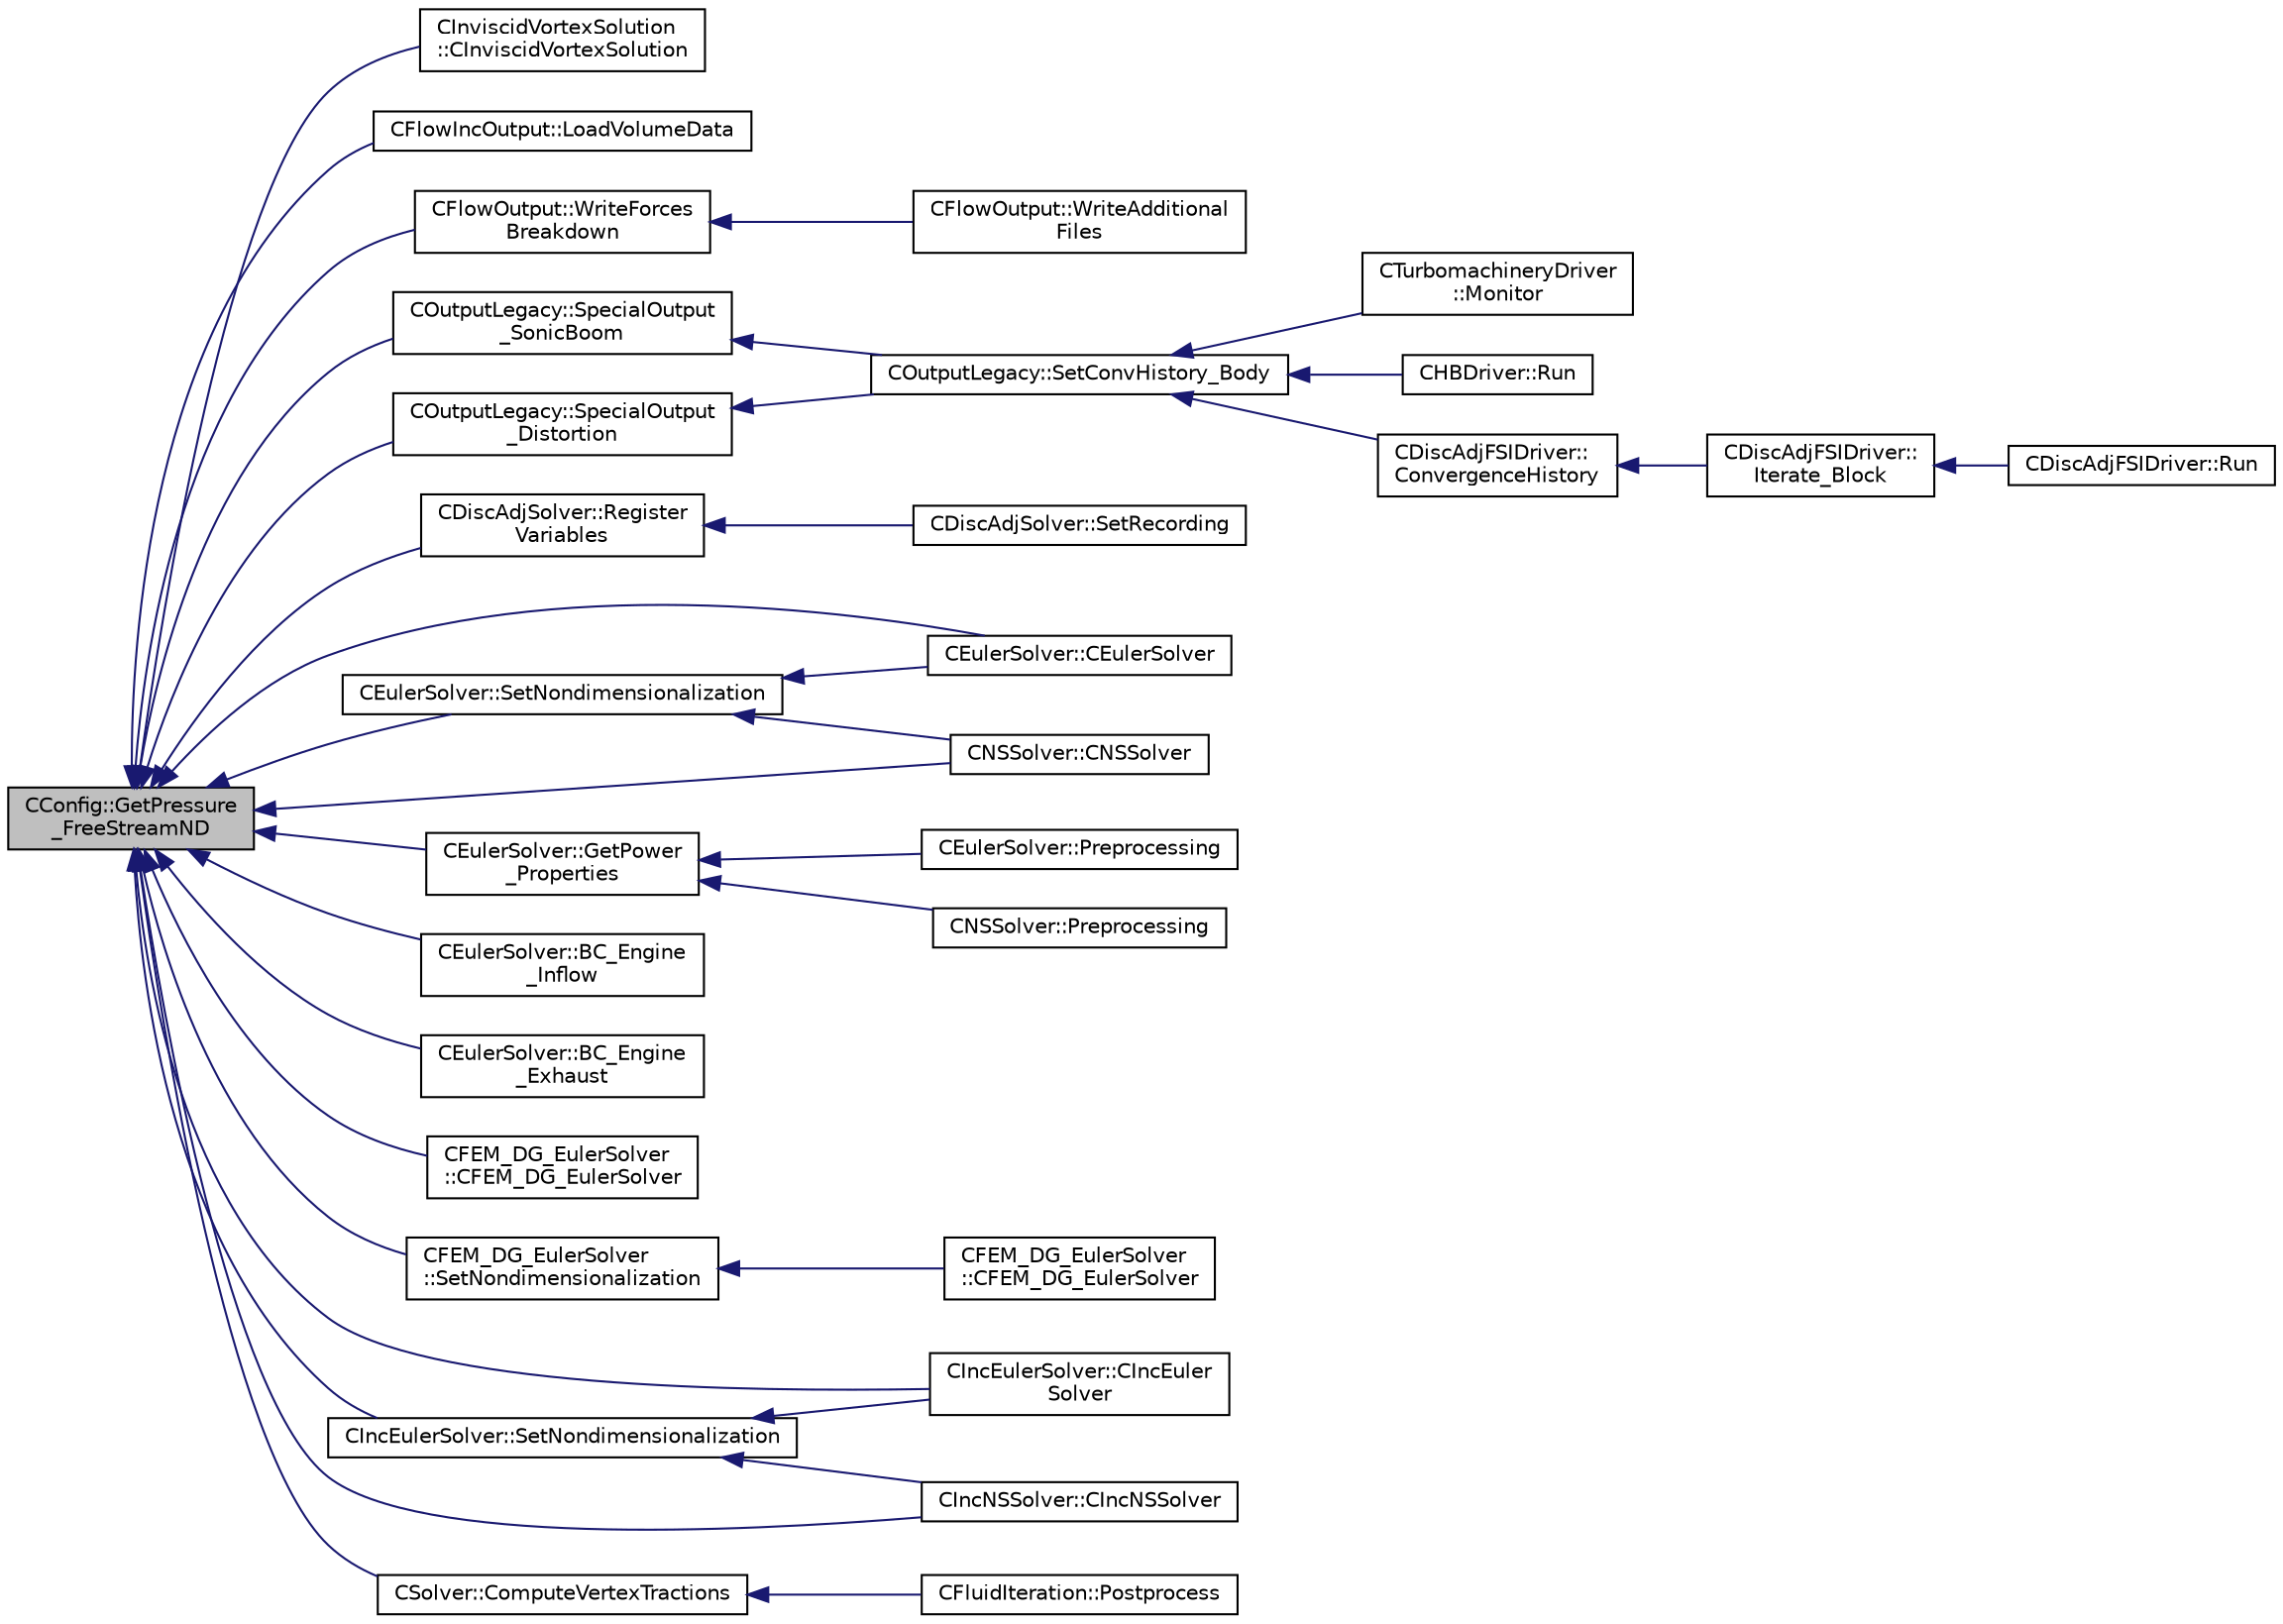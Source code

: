 digraph "CConfig::GetPressure_FreeStreamND"
{
  edge [fontname="Helvetica",fontsize="10",labelfontname="Helvetica",labelfontsize="10"];
  node [fontname="Helvetica",fontsize="10",shape=record];
  rankdir="LR";
  Node10526 [label="CConfig::GetPressure\l_FreeStreamND",height=0.2,width=0.4,color="black", fillcolor="grey75", style="filled", fontcolor="black"];
  Node10526 -> Node10527 [dir="back",color="midnightblue",fontsize="10",style="solid",fontname="Helvetica"];
  Node10527 [label="CInviscidVortexSolution\l::CInviscidVortexSolution",height=0.2,width=0.4,color="black", fillcolor="white", style="filled",URL="$class_c_inviscid_vortex_solution.html#a9fb38c20420c540927889c1769385d74"];
  Node10526 -> Node10528 [dir="back",color="midnightblue",fontsize="10",style="solid",fontname="Helvetica"];
  Node10528 [label="CFlowIncOutput::LoadVolumeData",height=0.2,width=0.4,color="black", fillcolor="white", style="filled",URL="$class_c_flow_inc_output.html#a72e2584bbcbcf7e3a94dae5344953f08",tooltip="Set the values of the volume output fields for a point. "];
  Node10526 -> Node10529 [dir="back",color="midnightblue",fontsize="10",style="solid",fontname="Helvetica"];
  Node10529 [label="CFlowOutput::WriteForces\lBreakdown",height=0.2,width=0.4,color="black", fillcolor="white", style="filled",URL="$class_c_flow_output.html#afacedef2006aa6fcf8c9a312b5f4430c",tooltip="Write the forces breakdown file. "];
  Node10529 -> Node10530 [dir="back",color="midnightblue",fontsize="10",style="solid",fontname="Helvetica"];
  Node10530 [label="CFlowOutput::WriteAdditional\lFiles",height=0.2,width=0.4,color="black", fillcolor="white", style="filled",URL="$class_c_flow_output.html#aaac3fb7b2575967b157c306065ab1ea8",tooltip="Write any additional files defined for the current solver. "];
  Node10526 -> Node10531 [dir="back",color="midnightblue",fontsize="10",style="solid",fontname="Helvetica"];
  Node10531 [label="COutputLegacy::SpecialOutput\l_SonicBoom",height=0.2,width=0.4,color="black", fillcolor="white", style="filled",URL="$class_c_output_legacy.html#a7715a86b070f2dcadd358250e470dac2",tooltip="Writes equivalent area. "];
  Node10531 -> Node10532 [dir="back",color="midnightblue",fontsize="10",style="solid",fontname="Helvetica"];
  Node10532 [label="COutputLegacy::SetConvHistory_Body",height=0.2,width=0.4,color="black", fillcolor="white", style="filled",URL="$class_c_output_legacy.html#a217cc0d778a3828499189a9debee47c6",tooltip="Write the history file and the convergence on the screen for serial computations. ..."];
  Node10532 -> Node10533 [dir="back",color="midnightblue",fontsize="10",style="solid",fontname="Helvetica"];
  Node10533 [label="CTurbomachineryDriver\l::Monitor",height=0.2,width=0.4,color="black", fillcolor="white", style="filled",URL="$class_c_turbomachinery_driver.html#a41d7b50bbacef68eb5436293ebb2da4f",tooltip="Monitor the computation. "];
  Node10532 -> Node10534 [dir="back",color="midnightblue",fontsize="10",style="solid",fontname="Helvetica"];
  Node10534 [label="CHBDriver::Run",height=0.2,width=0.4,color="black", fillcolor="white", style="filled",URL="$class_c_h_b_driver.html#a98c0448a8e0404845ee54e25b62eaea9",tooltip="Run a single iteration of a Harmonic Balance problem. "];
  Node10532 -> Node10535 [dir="back",color="midnightblue",fontsize="10",style="solid",fontname="Helvetica"];
  Node10535 [label="CDiscAdjFSIDriver::\lConvergenceHistory",height=0.2,width=0.4,color="black", fillcolor="white", style="filled",URL="$class_c_disc_adj_f_s_i_driver.html#a139dfa2442613879f2b15f28a09c2bd5",tooltip="Output the convergence history. "];
  Node10535 -> Node10536 [dir="back",color="midnightblue",fontsize="10",style="solid",fontname="Helvetica"];
  Node10536 [label="CDiscAdjFSIDriver::\lIterate_Block",height=0.2,width=0.4,color="black", fillcolor="white", style="filled",URL="$class_c_disc_adj_f_s_i_driver.html#a84949f139fa795b7d34d6ff77e82eb5c",tooltip="Iterate a certain block for adjoint FSI - may be the whole set of variables or independent and subite..."];
  Node10536 -> Node10537 [dir="back",color="midnightblue",fontsize="10",style="solid",fontname="Helvetica"];
  Node10537 [label="CDiscAdjFSIDriver::Run",height=0.2,width=0.4,color="black", fillcolor="white", style="filled",URL="$class_c_disc_adj_f_s_i_driver.html#a2e965d6e9c4dcfc296077cae225cab21",tooltip="Run a Discrete Adjoint iteration for the FSI problem. "];
  Node10526 -> Node10538 [dir="back",color="midnightblue",fontsize="10",style="solid",fontname="Helvetica"];
  Node10538 [label="COutputLegacy::SpecialOutput\l_Distortion",height=0.2,width=0.4,color="black", fillcolor="white", style="filled",URL="$class_c_output_legacy.html#ae4824d60ecd7d71e592f259e8824e0ae",tooltip="Create and write the file with the flow coefficient on the surface. "];
  Node10538 -> Node10532 [dir="back",color="midnightblue",fontsize="10",style="solid",fontname="Helvetica"];
  Node10526 -> Node10539 [dir="back",color="midnightblue",fontsize="10",style="solid",fontname="Helvetica"];
  Node10539 [label="CDiscAdjSolver::Register\lVariables",height=0.2,width=0.4,color="black", fillcolor="white", style="filled",URL="$class_c_disc_adj_solver.html#a46669aa416ef9f487c65db54dfab03ee",tooltip="A virtual member. "];
  Node10539 -> Node10540 [dir="back",color="midnightblue",fontsize="10",style="solid",fontname="Helvetica"];
  Node10540 [label="CDiscAdjSolver::SetRecording",height=0.2,width=0.4,color="black", fillcolor="white", style="filled",URL="$class_c_disc_adj_solver.html#a696214d1de7cabe49792ce047e08b5f4",tooltip="Prepare the solver for a new recording. "];
  Node10526 -> Node10541 [dir="back",color="midnightblue",fontsize="10",style="solid",fontname="Helvetica"];
  Node10541 [label="CEulerSolver::CEulerSolver",height=0.2,width=0.4,color="black", fillcolor="white", style="filled",URL="$class_c_euler_solver.html#ae1e74218b4e943111b100d7ddcbd4db9"];
  Node10526 -> Node10542 [dir="back",color="midnightblue",fontsize="10",style="solid",fontname="Helvetica"];
  Node10542 [label="CEulerSolver::SetNondimensionalization",height=0.2,width=0.4,color="black", fillcolor="white", style="filled",URL="$class_c_euler_solver.html#a1c633d6e77fefb2e76308e2ba0af0c2c",tooltip="Set the solver nondimensionalization. "];
  Node10542 -> Node10541 [dir="back",color="midnightblue",fontsize="10",style="solid",fontname="Helvetica"];
  Node10542 -> Node10543 [dir="back",color="midnightblue",fontsize="10",style="solid",fontname="Helvetica"];
  Node10543 [label="CNSSolver::CNSSolver",height=0.2,width=0.4,color="black", fillcolor="white", style="filled",URL="$class_c_n_s_solver.html#a2a8ad49c42b4546696e631cf44b7788b"];
  Node10526 -> Node10544 [dir="back",color="midnightblue",fontsize="10",style="solid",fontname="Helvetica"];
  Node10544 [label="CEulerSolver::GetPower\l_Properties",height=0.2,width=0.4,color="black", fillcolor="white", style="filled",URL="$class_c_euler_solver.html#ad8b538a82e5a7a7e3903ec29954b1d07",tooltip="Compute the Fan face Mach number. "];
  Node10544 -> Node10545 [dir="back",color="midnightblue",fontsize="10",style="solid",fontname="Helvetica"];
  Node10545 [label="CEulerSolver::Preprocessing",height=0.2,width=0.4,color="black", fillcolor="white", style="filled",URL="$class_c_euler_solver.html#a8b89e1bfce33284c2d8f5f00f82f3f3f",tooltip="Compute primitive variables and their gradients. "];
  Node10544 -> Node10546 [dir="back",color="midnightblue",fontsize="10",style="solid",fontname="Helvetica"];
  Node10546 [label="CNSSolver::Preprocessing",height=0.2,width=0.4,color="black", fillcolor="white", style="filled",URL="$class_c_n_s_solver.html#a028c83d18cf8520dff2f9628d8a04e4b",tooltip="Restart residual and compute gradients. "];
  Node10526 -> Node10547 [dir="back",color="midnightblue",fontsize="10",style="solid",fontname="Helvetica"];
  Node10547 [label="CEulerSolver::BC_Engine\l_Inflow",height=0.2,width=0.4,color="black", fillcolor="white", style="filled",URL="$class_c_euler_solver.html#a05ac79a404c4965d71eca457c4cb7566",tooltip="Impose the nacelle inflow boundary condition. "];
  Node10526 -> Node10548 [dir="back",color="midnightblue",fontsize="10",style="solid",fontname="Helvetica"];
  Node10548 [label="CEulerSolver::BC_Engine\l_Exhaust",height=0.2,width=0.4,color="black", fillcolor="white", style="filled",URL="$class_c_euler_solver.html#a423f40edc79091baa43bda1fdbd2575c",tooltip="Impose the ancelle exhaust boundary condition. "];
  Node10526 -> Node10543 [dir="back",color="midnightblue",fontsize="10",style="solid",fontname="Helvetica"];
  Node10526 -> Node10549 [dir="back",color="midnightblue",fontsize="10",style="solid",fontname="Helvetica"];
  Node10549 [label="CFEM_DG_EulerSolver\l::CFEM_DG_EulerSolver",height=0.2,width=0.4,color="black", fillcolor="white", style="filled",URL="$class_c_f_e_m___d_g___euler_solver.html#a677fa998b78bd489a3f8bee0d56623dd"];
  Node10526 -> Node10550 [dir="back",color="midnightblue",fontsize="10",style="solid",fontname="Helvetica"];
  Node10550 [label="CFEM_DG_EulerSolver\l::SetNondimensionalization",height=0.2,width=0.4,color="black", fillcolor="white", style="filled",URL="$class_c_f_e_m___d_g___euler_solver.html#a31316dc2fe564329d9bb372961b10a3a",tooltip="Set the fluid solver nondimensionalization. "];
  Node10550 -> Node10551 [dir="back",color="midnightblue",fontsize="10",style="solid",fontname="Helvetica"];
  Node10551 [label="CFEM_DG_EulerSolver\l::CFEM_DG_EulerSolver",height=0.2,width=0.4,color="black", fillcolor="white", style="filled",URL="$class_c_f_e_m___d_g___euler_solver.html#a70d30ef9e7cd7620d54ec73f4b1ed28c"];
  Node10526 -> Node10552 [dir="back",color="midnightblue",fontsize="10",style="solid",fontname="Helvetica"];
  Node10552 [label="CIncEulerSolver::CIncEuler\lSolver",height=0.2,width=0.4,color="black", fillcolor="white", style="filled",URL="$class_c_inc_euler_solver.html#a91f644b8f9a00215bac5bcd31dfc06d8"];
  Node10526 -> Node10553 [dir="back",color="midnightblue",fontsize="10",style="solid",fontname="Helvetica"];
  Node10553 [label="CIncEulerSolver::SetNondimensionalization",height=0.2,width=0.4,color="black", fillcolor="white", style="filled",URL="$class_c_inc_euler_solver.html#a2cffaa24417cb3803d36d38b3874d6d0",tooltip="Set the solver nondimensionalization. "];
  Node10553 -> Node10552 [dir="back",color="midnightblue",fontsize="10",style="solid",fontname="Helvetica"];
  Node10553 -> Node10554 [dir="back",color="midnightblue",fontsize="10",style="solid",fontname="Helvetica"];
  Node10554 [label="CIncNSSolver::CIncNSSolver",height=0.2,width=0.4,color="black", fillcolor="white", style="filled",URL="$class_c_inc_n_s_solver.html#a82152ac7e91fb1c5c073d98a1f08e2aa"];
  Node10526 -> Node10554 [dir="back",color="midnightblue",fontsize="10",style="solid",fontname="Helvetica"];
  Node10526 -> Node10555 [dir="back",color="midnightblue",fontsize="10",style="solid",fontname="Helvetica"];
  Node10555 [label="CSolver::ComputeVertexTractions",height=0.2,width=0.4,color="black", fillcolor="white", style="filled",URL="$class_c_solver.html#a062ffe8448e7cb0286cf3265d426ebe9",tooltip="Compute the tractions at the vertices. "];
  Node10555 -> Node10556 [dir="back",color="midnightblue",fontsize="10",style="solid",fontname="Helvetica"];
  Node10556 [label="CFluidIteration::Postprocess",height=0.2,width=0.4,color="black", fillcolor="white", style="filled",URL="$class_c_fluid_iteration.html#ab7c73b7bf5585c8d6878366f7825a6f6",tooltip="Postprocesses the fluid system before heading to another physics system or the next iteration..."];
}
